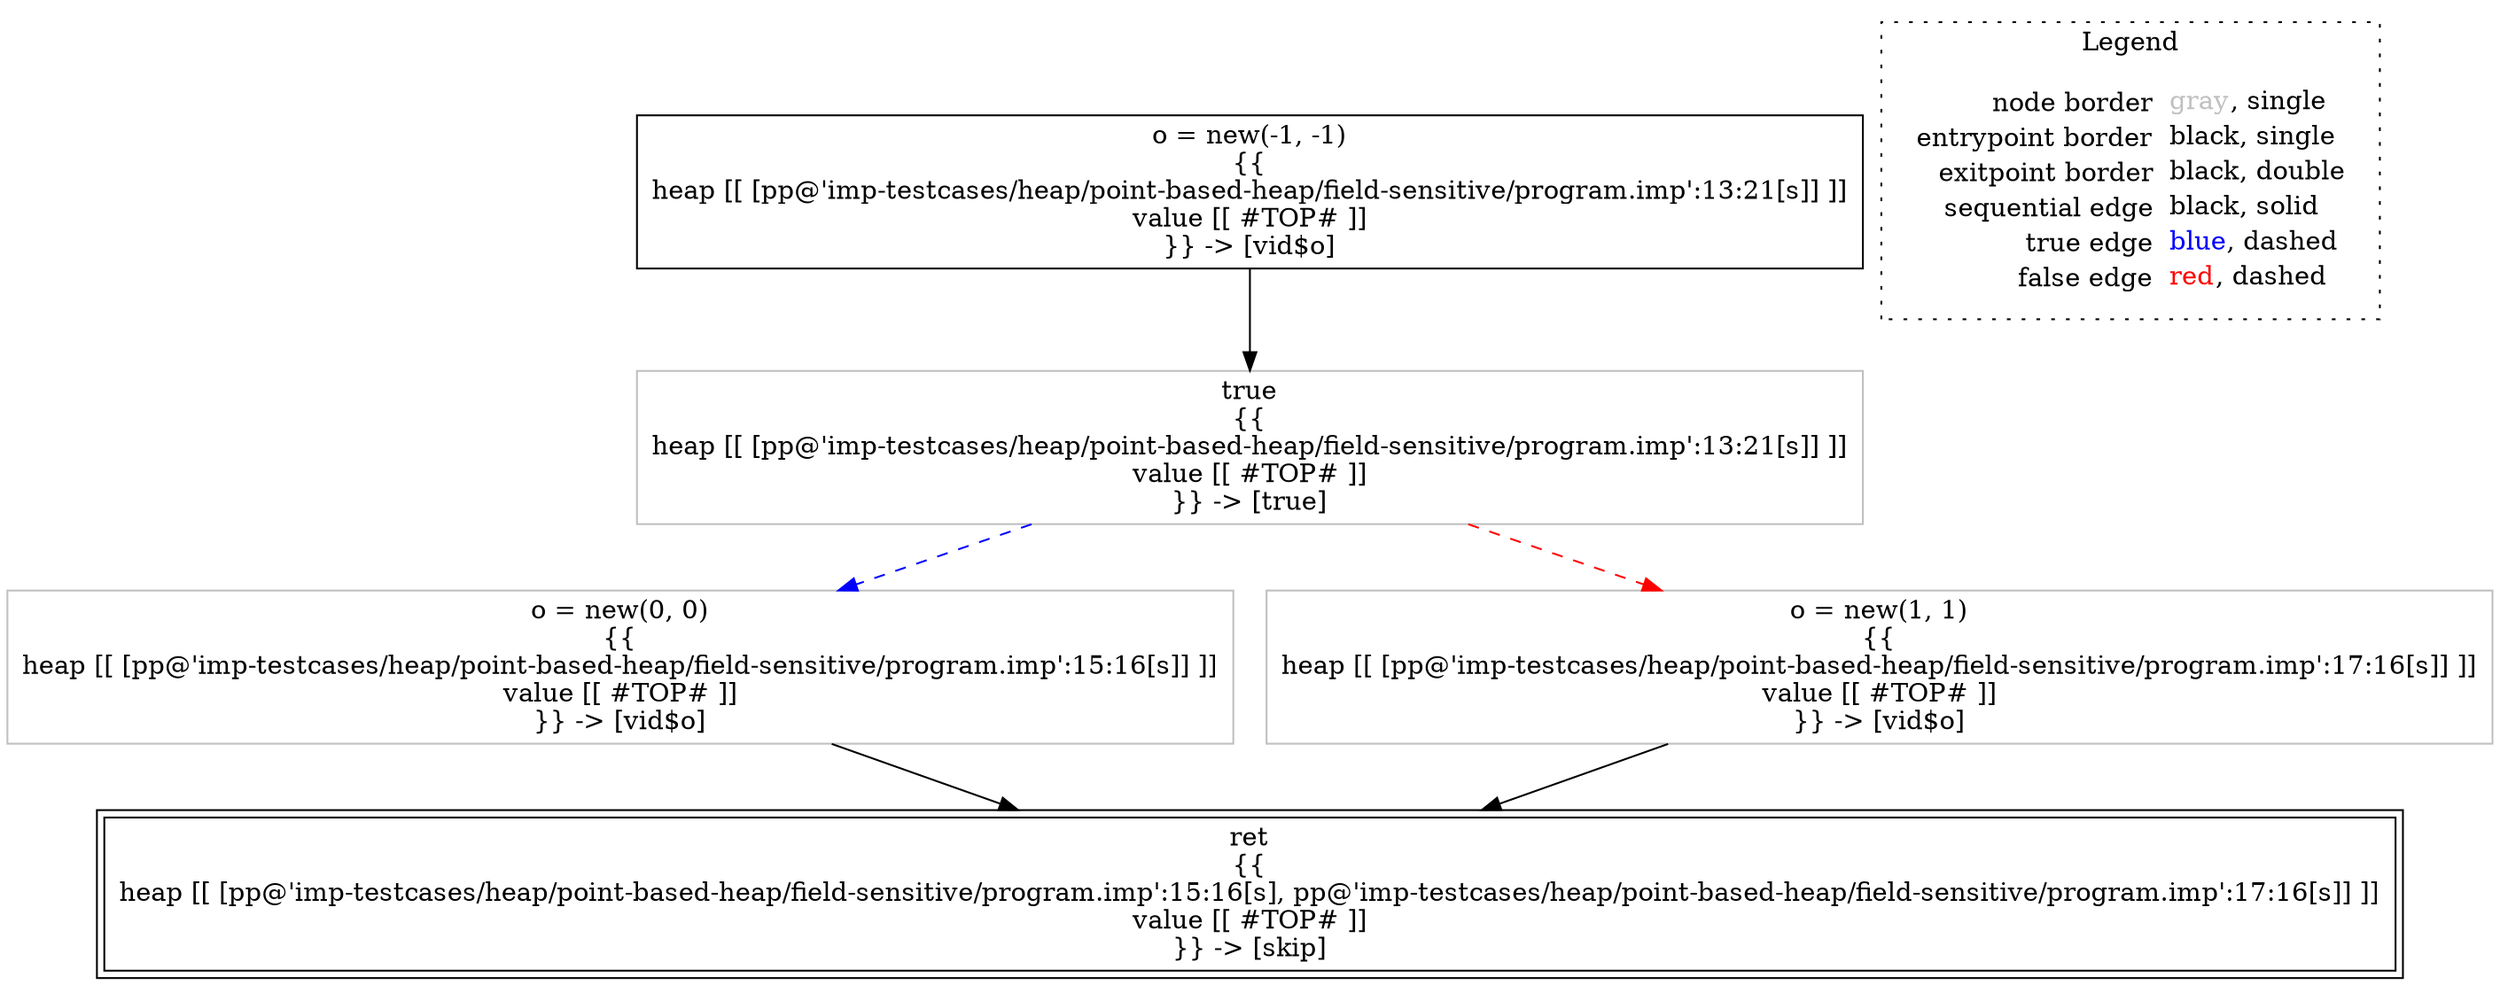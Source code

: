 digraph {
	"node0" [shape="rect",color="black",label=<o = new(-1, -1)<BR/>{{<BR/>heap [[ [pp@'imp-testcases/heap/point-based-heap/field-sensitive/program.imp':13:21[s]] ]]<BR/>value [[ #TOP# ]]<BR/>}} -&gt; [vid$o]>];
	"node1" [shape="rect",color="gray",label=<true<BR/>{{<BR/>heap [[ [pp@'imp-testcases/heap/point-based-heap/field-sensitive/program.imp':13:21[s]] ]]<BR/>value [[ #TOP# ]]<BR/>}} -&gt; [true]>];
	"node2" [shape="rect",color="black",peripheries="2",label=<ret<BR/>{{<BR/>heap [[ [pp@'imp-testcases/heap/point-based-heap/field-sensitive/program.imp':15:16[s], pp@'imp-testcases/heap/point-based-heap/field-sensitive/program.imp':17:16[s]] ]]<BR/>value [[ #TOP# ]]<BR/>}} -&gt; [skip]>];
	"node3" [shape="rect",color="gray",label=<o = new(0, 0)<BR/>{{<BR/>heap [[ [pp@'imp-testcases/heap/point-based-heap/field-sensitive/program.imp':15:16[s]] ]]<BR/>value [[ #TOP# ]]<BR/>}} -&gt; [vid$o]>];
	"node4" [shape="rect",color="gray",label=<o = new(1, 1)<BR/>{{<BR/>heap [[ [pp@'imp-testcases/heap/point-based-heap/field-sensitive/program.imp':17:16[s]] ]]<BR/>value [[ #TOP# ]]<BR/>}} -&gt; [vid$o]>];
	"node0" -> "node1" [color="black"];
	"node1" -> "node3" [color="blue",style="dashed"];
	"node1" -> "node4" [color="red",style="dashed"];
	"node3" -> "node2" [color="black"];
	"node4" -> "node2" [color="black"];
subgraph cluster_legend {
	label="Legend";
	style=dotted;
	node [shape=plaintext];
	"legend" [label=<<table border="0" cellpadding="2" cellspacing="0" cellborder="0"><tr><td align="right">node border&nbsp;</td><td align="left"><font color="gray">gray</font>, single</td></tr><tr><td align="right">entrypoint border&nbsp;</td><td align="left"><font color="black">black</font>, single</td></tr><tr><td align="right">exitpoint border&nbsp;</td><td align="left"><font color="black">black</font>, double</td></tr><tr><td align="right">sequential edge&nbsp;</td><td align="left"><font color="black">black</font>, solid</td></tr><tr><td align="right">true edge&nbsp;</td><td align="left"><font color="blue">blue</font>, dashed</td></tr><tr><td align="right">false edge&nbsp;</td><td align="left"><font color="red">red</font>, dashed</td></tr></table>>];
}

}
